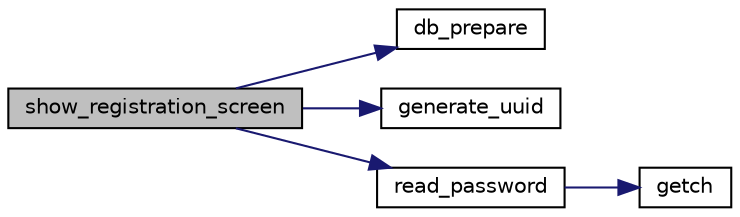 digraph "show_registration_screen"
{
 // LATEX_PDF_SIZE
  edge [fontname="Helvetica",fontsize="10",labelfontname="Helvetica",labelfontsize="10"];
  node [fontname="Helvetica",fontsize="10",shape=record];
  rankdir="LR";
  Node1 [label="show_registration_screen",height=0.2,width=0.4,color="black", fillcolor="grey75", style="filled", fontcolor="black",tooltip="显示用户注册界面并处理注册流程"];
  Node1 -> Node2 [color="midnightblue",fontsize="10",style="solid",fontname="Helvetica"];
  Node2 [label="db_prepare",height=0.2,width=0.4,color="black", fillcolor="white", style="filled",URL="$database_8c.html#a5d547268f39d4da2eed27e533dff1ba4",tooltip="准备SQL语句"];
  Node1 -> Node3 [color="midnightblue",fontsize="10",style="solid",fontname="Helvetica"];
  Node3 [label="generate_uuid",height=0.2,width=0.4,color="black", fillcolor="white", style="filled",URL="$utils_8c.html#af5263e9c5ed8b07e92367144201731b2",tooltip="生成UUID字符串"];
  Node1 -> Node4 [color="midnightblue",fontsize="10",style="solid",fontname="Helvetica"];
  Node4 [label="read_password",height=0.2,width=0.4,color="black", fillcolor="white", style="filled",URL="$console_8c.html#aed241cb94aaa9c588492533b30686892",tooltip="安全读取密码，输入时显示星号，支持退格键"];
  Node4 -> Node5 [color="midnightblue",fontsize="10",style="solid",fontname="Helvetica"];
  Node5 [label="getch",height=0.2,width=0.4,color="black", fillcolor="white", style="filled",URL="$console_8c.html#af5978fab9fa6dd4ced1c3a8ab1251f7b",tooltip="在Linux系统下获取单个字符输入，无回显"];
}
